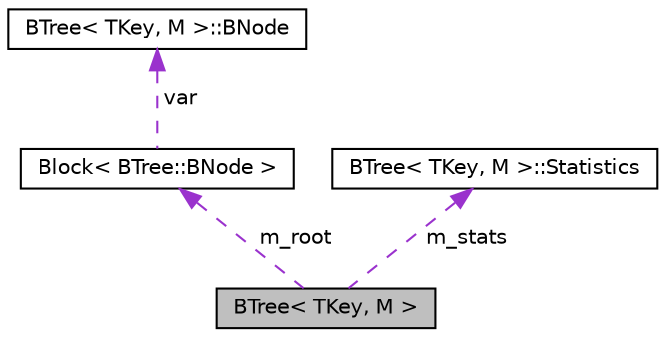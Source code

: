 digraph "BTree&lt; TKey, M &gt;"
{
  edge [fontname="Helvetica",fontsize="10",labelfontname="Helvetica",labelfontsize="10"];
  node [fontname="Helvetica",fontsize="10",shape=record];
  Node1 [label="BTree\< TKey, M \>",height=0.2,width=0.4,color="black", fillcolor="grey75", style="filled", fontcolor="black"];
  Node2 -> Node1 [dir="back",color="darkorchid3",fontsize="10",style="dashed",label=" m_root" ,fontname="Helvetica"];
  Node2 [label="Block\< BTree::BNode \>",height=0.2,width=0.4,color="black", fillcolor="white", style="filled",URL="$union_block.html"];
  Node3 -> Node2 [dir="back",color="darkorchid3",fontsize="10",style="dashed",label=" var" ,fontname="Helvetica"];
  Node3 [label="BTree\< TKey, M \>::BNode",height=0.2,width=0.4,color="black", fillcolor="white", style="filled",URL="$struct_b_tree_1_1_b_node.html",tooltip="Nó da árvore B. "];
  Node4 -> Node1 [dir="back",color="darkorchid3",fontsize="10",style="dashed",label=" m_stats" ,fontname="Helvetica"];
  Node4 [label="BTree\< TKey, M \>::Statistics",height=0.2,width=0.4,color="black", fillcolor="white", style="filled",URL="$struct_b_tree_1_1_statistics.html",tooltip="Estrutura usada pela árvore para guardar métricas de sua execução. "];
}
